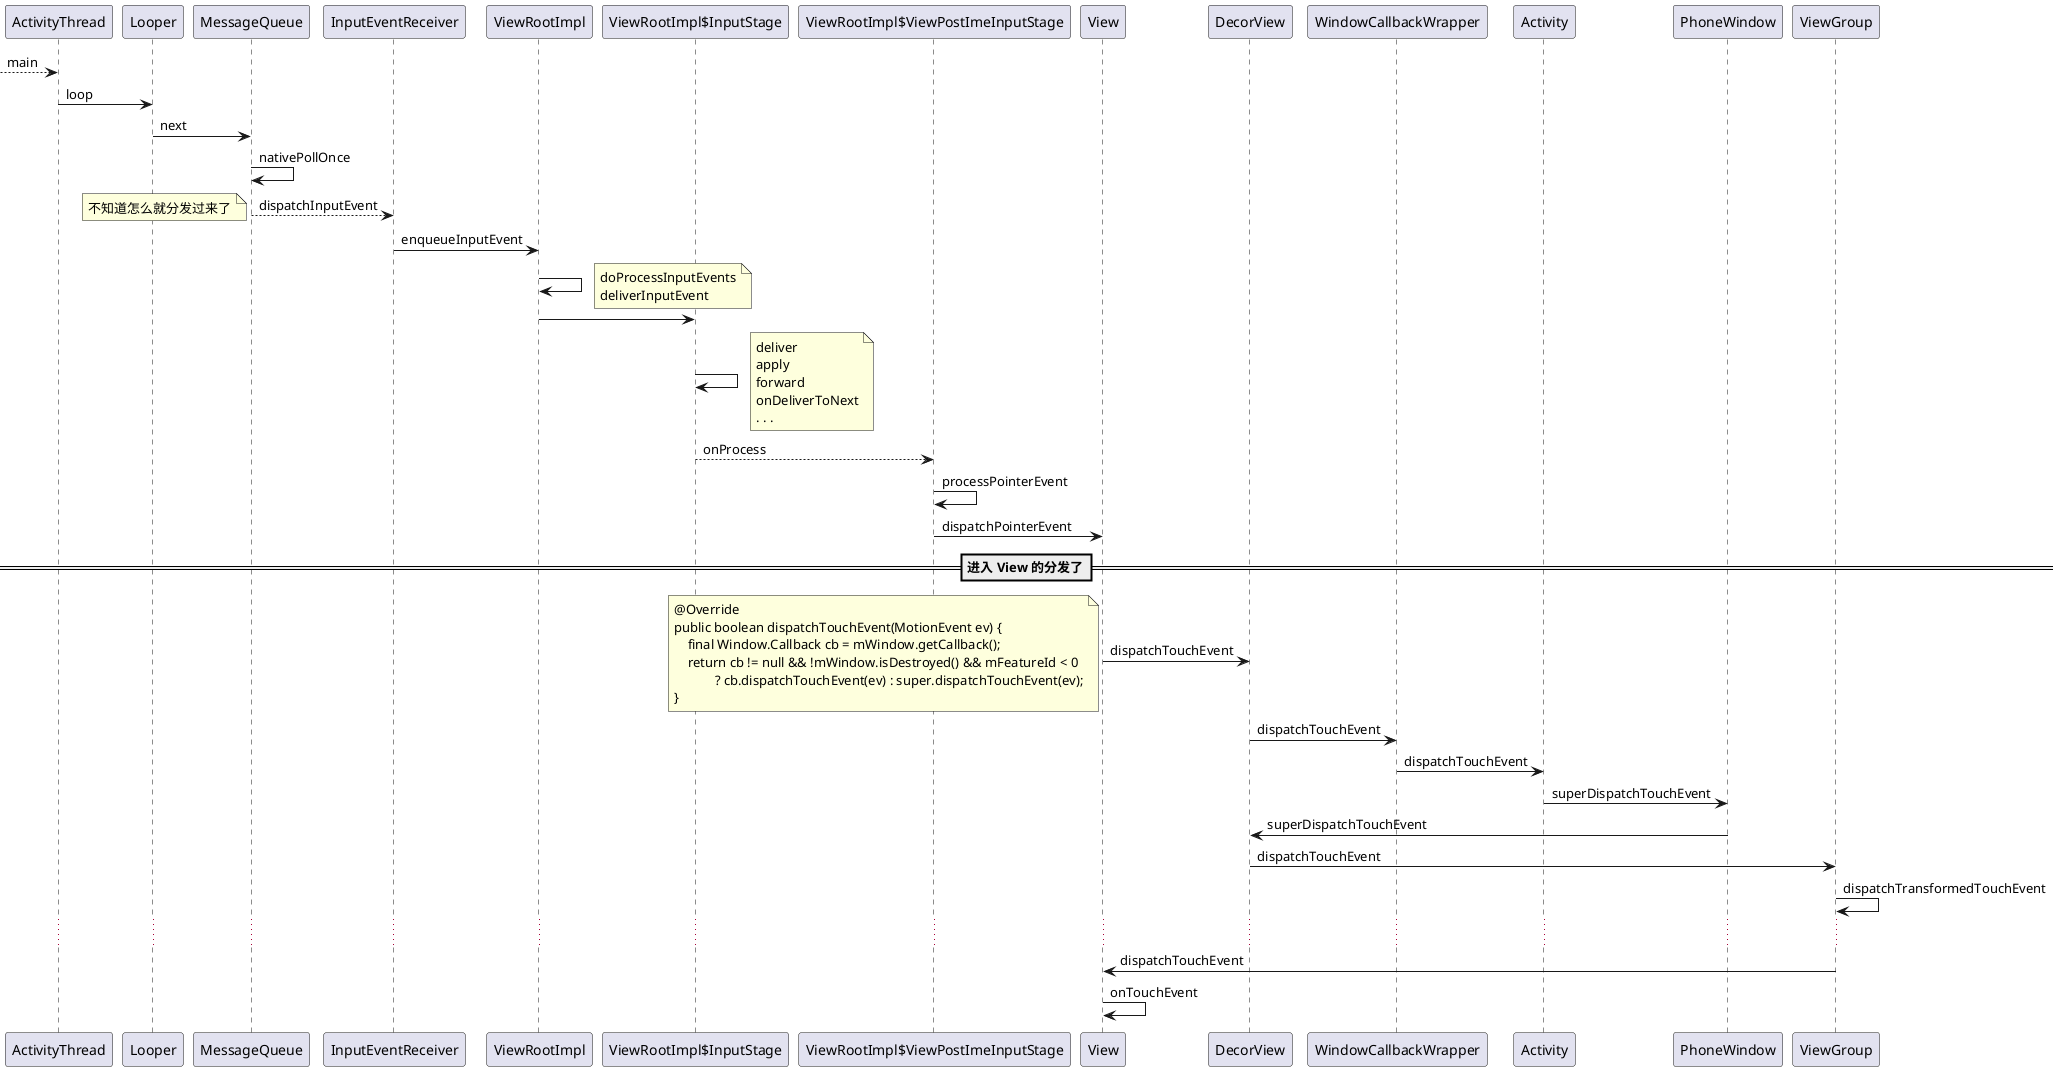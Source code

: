 @startuml
--> ActivityThread:main
ActivityThread -> Looper:loop
Looper -> MessageQueue:next
MessageQueue -> MessageQueue:nativePollOnce
MessageQueue --> InputEventReceiver:dispatchInputEvent
note left
不知道怎么就分发过来了
end note

InputEventReceiver -> ViewRootImpl:enqueueInputEvent
ViewRootImpl -> ViewRootImpl
note right
doProcessInputEvents
deliverInputEvent
end note

ViewRootImpl -> "ViewRootImpl$InputStage" as InputStage
InputStage -> InputStage
note right
deliver
apply
forward
onDeliverToNext
. . .
end note

InputStage --> "ViewRootImpl$ViewPostImeInputStage" as ViewPostImeInputStage:onProcess
ViewPostImeInputStage -> ViewPostImeInputStage:processPointerEvent

ViewPostImeInputStage -> View:dispatchPointerEvent

==进入 View 的分发了==

View -> DecorView: dispatchTouchEvent
note left
    @Override
    public boolean dispatchTouchEvent(MotionEvent ev) {
        final Window.Callback cb = mWindow.getCallback();
        return cb != null && !mWindow.isDestroyed() && mFeatureId < 0
                ? cb.dispatchTouchEvent(ev) : super.dispatchTouchEvent(ev);
    }
end note

DecorView -> WindowCallbackWrapper : dispatchTouchEvent
WindowCallbackWrapper -> Activity : dispatchTouchEvent
Activity -> PhoneWindow : superDispatchTouchEvent
PhoneWindow -> DecorView : superDispatchTouchEvent
DecorView -> ViewGroup : dispatchTouchEvent
ViewGroup -> ViewGroup : dispatchTransformedTouchEvent
...
ViewGroup -> View : dispatchTouchEvent
View -> View :onTouchEvent
@enduml
